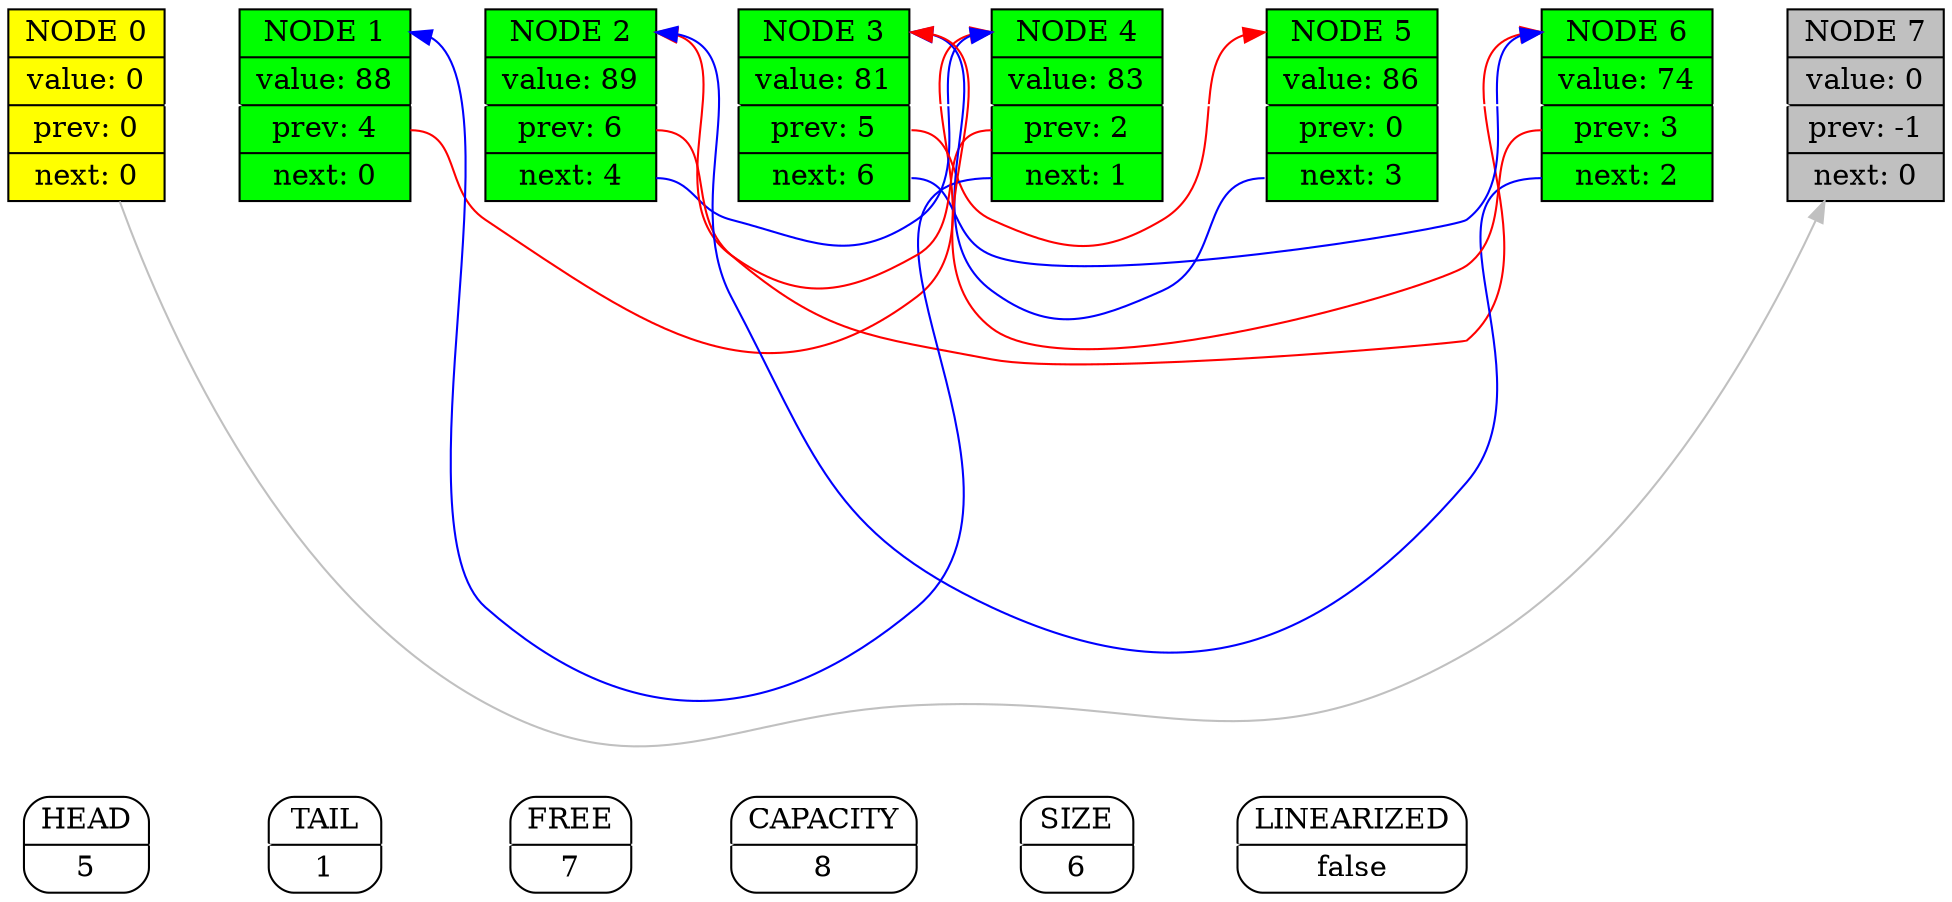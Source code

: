 digraph List
{
	rankdir=LR;
	node [style=rounded];

	head [shape = record, label = "HEAD | 5"];

	tail [shape = record, label = "TAIL | 1"];

	free [shape = record, label = "FREE | 7"];

	capacity [shape = record, label = "CAPACITY | 8"];

	size [shape = record, label = "SIZE | 6"];

	linearized [shape = record, label = "LINEARIZED | false"];

	edge [color = white]
{
head -> tail
tail -> free
free -> capacity
capacity -> size
size -> linearized
}
	node0                                                                                                                	[shape = record, style = filled, fillcolor = yellow,                                                               	label = "<name0> NODE 0 | value: 0 | <prev0> prev: 0 | <next0> next: 0"];

	node1                                                                                                                	[shape = record, style = filled, fillcolor = green,                                                               	label = "<name1> NODE 1 | value: 88 | <prev1> prev: 4 | <next1> next: 0"];

	node2                                                                                                                	[shape = record, style = filled, fillcolor = green,                                                               	label = "<name2> NODE 2 | value: 89 | <prev2> prev: 6 | <next2> next: 4"];

	node3                                                                                                                	[shape = record, style = filled, fillcolor = green,                                                               	label = "<name3> NODE 3 | value: 81 | <prev3> prev: 5 | <next3> next: 6"];

	node4                                                                                                                	[shape = record, style = filled, fillcolor = green,                                                               	label = "<name4> NODE 4 | value: 83 | <prev4> prev: 2 | <next4> next: 1"];

	node5                                                                                                                	[shape = record, style = filled, fillcolor = green,                                                               	label = "<name5> NODE 5 | value: 86 | <prev5> prev: 0 | <next5> next: 3"];

	node6                                                                                                                	[shape = record, style = filled, fillcolor = green,                                                               	label = "<name6> NODE 6 | value: 74 | <prev6> prev: 3 | <next6> next: 2"];

	node7                                                                                                                	[shape = record, style = filled, fillcolor = gray,                                                               	label = "<name7> NODE 7 | value: 0 | <prev7> prev: -1 | <next7> next: 0"];

	node0 -> node7 [color = "gray", constraint = false];
{
	edge [color = white]
	node0 -> node1
	node1 -> node2
	node2 -> node3
	node3 -> node4
	node4 -> node5
	node5 -> node6
	node6 -> node7
}
	node2: <next2> -> node4: <name4> [color = "blue", constraint = false];
	node3: <next3> -> node6: <name6> [color = "blue", constraint = false];
	node4: <next4> -> node1: <name1> [color = "blue", constraint = false];
	node5: <next5> -> node3: <name3> [color = "blue", constraint = false];
	node6: <next6> -> node2: <name2> [color = "blue", constraint = false];

	node6: <prev6> -> node3: <name3> [color = "red", constraint = false];
	node4: <prev4> -> node2: <name2> [color = "red", constraint = false];
	node3: <prev3> -> node5: <name5> [color = "red", constraint = false];
	node2: <prev2> -> node6: <name6> [color = "red", constraint = false];
	node1: <prev1> -> node4: <name4> [color = "red", constraint = false];
}
